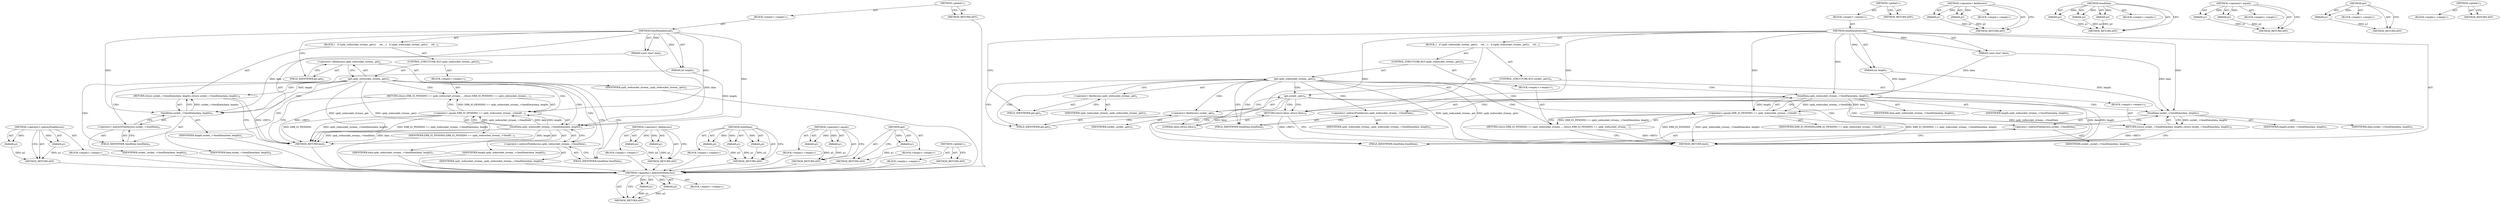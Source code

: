 digraph "&lt;global&gt;" {
vulnerable_75 [label=<(METHOD,&lt;operator&gt;.indirectFieldAccess)>];
vulnerable_76 [label=<(PARAM,p1)>];
vulnerable_77 [label=<(PARAM,p2)>];
vulnerable_78 [label=<(BLOCK,&lt;empty&gt;,&lt;empty&gt;)>];
vulnerable_79 [label=<(METHOD_RETURN,ANY)>];
vulnerable_6 [label=<(METHOD,&lt;global&gt;)<SUB>1</SUB>>];
vulnerable_7 [label=<(BLOCK,&lt;empty&gt;,&lt;empty&gt;)<SUB>1</SUB>>];
vulnerable_8 [label=<(METHOD,SendDataInternal)<SUB>1</SUB>>];
vulnerable_9 [label=<(PARAM,const char* data)<SUB>1</SUB>>];
vulnerable_10 [label=<(PARAM,int length)<SUB>1</SUB>>];
vulnerable_11 [label=<(BLOCK,{
   if (spdy_websocket_stream_.get())
     ret...,{
   if (spdy_websocket_stream_.get())
     ret...)<SUB>1</SUB>>];
vulnerable_12 [label=<(CONTROL_STRUCTURE,IF,if (spdy_websocket_stream_.get()))<SUB>2</SUB>>];
vulnerable_13 [label=<(get,spdy_websocket_stream_.get())<SUB>2</SUB>>];
vulnerable_14 [label=<(&lt;operator&gt;.fieldAccess,spdy_websocket_stream_.get)<SUB>2</SUB>>];
vulnerable_15 [label=<(IDENTIFIER,spdy_websocket_stream_,spdy_websocket_stream_.get())<SUB>2</SUB>>];
vulnerable_16 [label=<(FIELD_IDENTIFIER,get,get)<SUB>2</SUB>>];
vulnerable_17 [label=<(BLOCK,&lt;empty&gt;,&lt;empty&gt;)<SUB>3</SUB>>];
vulnerable_18 [label=<(RETURN,return ERR_IO_PENDING == spdy_websocket_stream_...,return ERR_IO_PENDING == spdy_websocket_stream_...)<SUB>3</SUB>>];
vulnerable_19 [label=<(&lt;operator&gt;.equals,ERR_IO_PENDING == spdy_websocket_stream_-&gt;SendD...)<SUB>3</SUB>>];
vulnerable_20 [label=<(IDENTIFIER,ERR_IO_PENDING,ERR_IO_PENDING == spdy_websocket_stream_-&gt;SendD...)<SUB>3</SUB>>];
vulnerable_21 [label=<(SendData,spdy_websocket_stream_-&gt;SendData(data, length))<SUB>3</SUB>>];
vulnerable_22 [label=<(&lt;operator&gt;.indirectFieldAccess,spdy_websocket_stream_-&gt;SendData)<SUB>3</SUB>>];
vulnerable_23 [label=<(IDENTIFIER,spdy_websocket_stream_,spdy_websocket_stream_-&gt;SendData(data, length))<SUB>3</SUB>>];
vulnerable_24 [label=<(FIELD_IDENTIFIER,SendData,SendData)<SUB>3</SUB>>];
vulnerable_25 [label=<(IDENTIFIER,data,spdy_websocket_stream_-&gt;SendData(data, length))<SUB>3</SUB>>];
vulnerable_26 [label=<(IDENTIFIER,length,spdy_websocket_stream_-&gt;SendData(data, length))<SUB>3</SUB>>];
vulnerable_27 [label=<(RETURN,return socket_-&gt;SendData(data, length);,return socket_-&gt;SendData(data, length);)<SUB>4</SUB>>];
vulnerable_28 [label=<(SendData,socket_-&gt;SendData(data, length))<SUB>4</SUB>>];
vulnerable_29 [label=<(&lt;operator&gt;.indirectFieldAccess,socket_-&gt;SendData)<SUB>4</SUB>>];
vulnerable_30 [label=<(IDENTIFIER,socket_,socket_-&gt;SendData(data, length))<SUB>4</SUB>>];
vulnerable_31 [label=<(FIELD_IDENTIFIER,SendData,SendData)<SUB>4</SUB>>];
vulnerable_32 [label=<(IDENTIFIER,data,socket_-&gt;SendData(data, length))<SUB>4</SUB>>];
vulnerable_33 [label=<(IDENTIFIER,length,socket_-&gt;SendData(data, length))<SUB>4</SUB>>];
vulnerable_34 [label=<(METHOD_RETURN,bool)<SUB>1</SUB>>];
vulnerable_36 [label=<(METHOD_RETURN,ANY)<SUB>1</SUB>>];
vulnerable_59 [label=<(METHOD,&lt;operator&gt;.fieldAccess)>];
vulnerable_60 [label=<(PARAM,p1)>];
vulnerable_61 [label=<(PARAM,p2)>];
vulnerable_62 [label=<(BLOCK,&lt;empty&gt;,&lt;empty&gt;)>];
vulnerable_63 [label=<(METHOD_RETURN,ANY)>];
vulnerable_69 [label=<(METHOD,SendData)>];
vulnerable_70 [label=<(PARAM,p1)>];
vulnerable_71 [label=<(PARAM,p2)>];
vulnerable_72 [label=<(PARAM,p3)>];
vulnerable_73 [label=<(BLOCK,&lt;empty&gt;,&lt;empty&gt;)>];
vulnerable_74 [label=<(METHOD_RETURN,ANY)>];
vulnerable_64 [label=<(METHOD,&lt;operator&gt;.equals)>];
vulnerable_65 [label=<(PARAM,p1)>];
vulnerable_66 [label=<(PARAM,p2)>];
vulnerable_67 [label=<(BLOCK,&lt;empty&gt;,&lt;empty&gt;)>];
vulnerable_68 [label=<(METHOD_RETURN,ANY)>];
vulnerable_55 [label=<(METHOD,get)>];
vulnerable_56 [label=<(PARAM,p1)>];
vulnerable_57 [label=<(BLOCK,&lt;empty&gt;,&lt;empty&gt;)>];
vulnerable_58 [label=<(METHOD_RETURN,ANY)>];
vulnerable_49 [label=<(METHOD,&lt;global&gt;)<SUB>1</SUB>>];
vulnerable_50 [label=<(BLOCK,&lt;empty&gt;,&lt;empty&gt;)>];
vulnerable_51 [label=<(METHOD_RETURN,ANY)>];
fixed_83 [label=<(METHOD,&lt;operator&gt;.indirectFieldAccess)>];
fixed_84 [label=<(PARAM,p1)>];
fixed_85 [label=<(PARAM,p2)>];
fixed_86 [label=<(BLOCK,&lt;empty&gt;,&lt;empty&gt;)>];
fixed_87 [label=<(METHOD_RETURN,ANY)>];
fixed_6 [label=<(METHOD,&lt;global&gt;)<SUB>1</SUB>>];
fixed_7 [label=<(BLOCK,&lt;empty&gt;,&lt;empty&gt;)<SUB>1</SUB>>];
fixed_8 [label=<(METHOD,SendDataInternal)<SUB>1</SUB>>];
fixed_9 [label=<(PARAM,const char* data)<SUB>1</SUB>>];
fixed_10 [label=<(PARAM,int length)<SUB>1</SUB>>];
fixed_11 [label=<(BLOCK,{
   if (spdy_websocket_stream_.get())
     ret...,{
   if (spdy_websocket_stream_.get())
     ret...)<SUB>1</SUB>>];
fixed_12 [label=<(CONTROL_STRUCTURE,IF,if (spdy_websocket_stream_.get()))<SUB>2</SUB>>];
fixed_13 [label=<(get,spdy_websocket_stream_.get())<SUB>2</SUB>>];
fixed_14 [label=<(&lt;operator&gt;.fieldAccess,spdy_websocket_stream_.get)<SUB>2</SUB>>];
fixed_15 [label=<(IDENTIFIER,spdy_websocket_stream_,spdy_websocket_stream_.get())<SUB>2</SUB>>];
fixed_16 [label=<(FIELD_IDENTIFIER,get,get)<SUB>2</SUB>>];
fixed_17 [label=<(BLOCK,&lt;empty&gt;,&lt;empty&gt;)<SUB>3</SUB>>];
fixed_18 [label=<(RETURN,return ERR_IO_PENDING == spdy_websocket_stream_...,return ERR_IO_PENDING == spdy_websocket_stream_...)<SUB>3</SUB>>];
fixed_19 [label=<(&lt;operator&gt;.equals,ERR_IO_PENDING == spdy_websocket_stream_-&gt;SendD...)<SUB>3</SUB>>];
fixed_20 [label=<(IDENTIFIER,ERR_IO_PENDING,ERR_IO_PENDING == spdy_websocket_stream_-&gt;SendD...)<SUB>3</SUB>>];
fixed_21 [label=<(SendData,spdy_websocket_stream_-&gt;SendData(data, length))<SUB>3</SUB>>];
fixed_22 [label=<(&lt;operator&gt;.indirectFieldAccess,spdy_websocket_stream_-&gt;SendData)<SUB>3</SUB>>];
fixed_23 [label=<(IDENTIFIER,spdy_websocket_stream_,spdy_websocket_stream_-&gt;SendData(data, length))<SUB>3</SUB>>];
fixed_24 [label=<(FIELD_IDENTIFIER,SendData,SendData)<SUB>3</SUB>>];
fixed_25 [label=<(IDENTIFIER,data,spdy_websocket_stream_-&gt;SendData(data, length))<SUB>3</SUB>>];
fixed_26 [label=<(IDENTIFIER,length,spdy_websocket_stream_-&gt;SendData(data, length))<SUB>3</SUB>>];
fixed_27 [label=<(CONTROL_STRUCTURE,IF,if (socket_.get()))<SUB>4</SUB>>];
fixed_28 [label=<(get,socket_.get())<SUB>4</SUB>>];
fixed_29 [label=<(&lt;operator&gt;.fieldAccess,socket_.get)<SUB>4</SUB>>];
fixed_30 [label=<(IDENTIFIER,socket_,socket_.get())<SUB>4</SUB>>];
fixed_31 [label=<(FIELD_IDENTIFIER,get,get)<SUB>4</SUB>>];
fixed_32 [label=<(BLOCK,&lt;empty&gt;,&lt;empty&gt;)<SUB>5</SUB>>];
fixed_33 [label=<(RETURN,return socket_-&gt;SendData(data, length);,return socket_-&gt;SendData(data, length);)<SUB>5</SUB>>];
fixed_34 [label=<(SendData,socket_-&gt;SendData(data, length))<SUB>5</SUB>>];
fixed_35 [label=<(&lt;operator&gt;.indirectFieldAccess,socket_-&gt;SendData)<SUB>5</SUB>>];
fixed_36 [label=<(IDENTIFIER,socket_,socket_-&gt;SendData(data, length))<SUB>5</SUB>>];
fixed_37 [label=<(FIELD_IDENTIFIER,SendData,SendData)<SUB>5</SUB>>];
fixed_38 [label=<(IDENTIFIER,data,socket_-&gt;SendData(data, length))<SUB>5</SUB>>];
fixed_39 [label=<(IDENTIFIER,length,socket_-&gt;SendData(data, length))<SUB>5</SUB>>];
fixed_40 [label=<(RETURN,return false;,return false;)<SUB>6</SUB>>];
fixed_41 [label=<(LITERAL,false,return false;)<SUB>6</SUB>>];
fixed_42 [label=<(METHOD_RETURN,bool)<SUB>1</SUB>>];
fixed_44 [label=<(METHOD_RETURN,ANY)<SUB>1</SUB>>];
fixed_67 [label=<(METHOD,&lt;operator&gt;.fieldAccess)>];
fixed_68 [label=<(PARAM,p1)>];
fixed_69 [label=<(PARAM,p2)>];
fixed_70 [label=<(BLOCK,&lt;empty&gt;,&lt;empty&gt;)>];
fixed_71 [label=<(METHOD_RETURN,ANY)>];
fixed_77 [label=<(METHOD,SendData)>];
fixed_78 [label=<(PARAM,p1)>];
fixed_79 [label=<(PARAM,p2)>];
fixed_80 [label=<(PARAM,p3)>];
fixed_81 [label=<(BLOCK,&lt;empty&gt;,&lt;empty&gt;)>];
fixed_82 [label=<(METHOD_RETURN,ANY)>];
fixed_72 [label=<(METHOD,&lt;operator&gt;.equals)>];
fixed_73 [label=<(PARAM,p1)>];
fixed_74 [label=<(PARAM,p2)>];
fixed_75 [label=<(BLOCK,&lt;empty&gt;,&lt;empty&gt;)>];
fixed_76 [label=<(METHOD_RETURN,ANY)>];
fixed_63 [label=<(METHOD,get)>];
fixed_64 [label=<(PARAM,p1)>];
fixed_65 [label=<(BLOCK,&lt;empty&gt;,&lt;empty&gt;)>];
fixed_66 [label=<(METHOD_RETURN,ANY)>];
fixed_57 [label=<(METHOD,&lt;global&gt;)<SUB>1</SUB>>];
fixed_58 [label=<(BLOCK,&lt;empty&gt;,&lt;empty&gt;)>];
fixed_59 [label=<(METHOD_RETURN,ANY)>];
vulnerable_75 -> vulnerable_76  [key=0, label="AST: "];
vulnerable_75 -> vulnerable_76  [key=1, label="DDG: "];
vulnerable_75 -> vulnerable_78  [key=0, label="AST: "];
vulnerable_75 -> vulnerable_77  [key=0, label="AST: "];
vulnerable_75 -> vulnerable_77  [key=1, label="DDG: "];
vulnerable_75 -> vulnerable_79  [key=0, label="AST: "];
vulnerable_75 -> vulnerable_79  [key=1, label="CFG: "];
vulnerable_76 -> vulnerable_79  [key=0, label="DDG: p1"];
vulnerable_77 -> vulnerable_79  [key=0, label="DDG: p2"];
vulnerable_78 -> fixed_83  [key=0];
vulnerable_79 -> fixed_83  [key=0];
vulnerable_6 -> vulnerable_7  [key=0, label="AST: "];
vulnerable_6 -> vulnerable_36  [key=0, label="AST: "];
vulnerable_6 -> vulnerable_36  [key=1, label="CFG: "];
vulnerable_7 -> vulnerable_8  [key=0, label="AST: "];
vulnerable_8 -> vulnerable_9  [key=0, label="AST: "];
vulnerable_8 -> vulnerable_9  [key=1, label="DDG: "];
vulnerable_8 -> vulnerable_10  [key=0, label="AST: "];
vulnerable_8 -> vulnerable_10  [key=1, label="DDG: "];
vulnerable_8 -> vulnerable_11  [key=0, label="AST: "];
vulnerable_8 -> vulnerable_34  [key=0, label="AST: "];
vulnerable_8 -> vulnerable_16  [key=0, label="CFG: "];
vulnerable_8 -> vulnerable_28  [key=0, label="DDG: "];
vulnerable_8 -> vulnerable_19  [key=0, label="DDG: "];
vulnerable_8 -> vulnerable_21  [key=0, label="DDG: "];
vulnerable_9 -> vulnerable_28  [key=0, label="DDG: data"];
vulnerable_9 -> vulnerable_21  [key=0, label="DDG: data"];
vulnerable_10 -> vulnerable_28  [key=0, label="DDG: length"];
vulnerable_10 -> vulnerable_21  [key=0, label="DDG: length"];
vulnerable_11 -> vulnerable_12  [key=0, label="AST: "];
vulnerable_11 -> vulnerable_27  [key=0, label="AST: "];
vulnerable_12 -> vulnerable_13  [key=0, label="AST: "];
vulnerable_12 -> vulnerable_17  [key=0, label="AST: "];
vulnerable_13 -> vulnerable_14  [key=0, label="AST: "];
vulnerable_13 -> vulnerable_24  [key=0, label="CFG: "];
vulnerable_13 -> vulnerable_24  [key=1, label="CDG: "];
vulnerable_13 -> vulnerable_31  [key=0, label="CFG: "];
vulnerable_13 -> vulnerable_31  [key=1, label="CDG: "];
vulnerable_13 -> vulnerable_34  [key=0, label="DDG: spdy_websocket_stream_.get"];
vulnerable_13 -> vulnerable_34  [key=1, label="DDG: spdy_websocket_stream_.get()"];
vulnerable_13 -> vulnerable_29  [key=0, label="CDG: "];
vulnerable_13 -> vulnerable_21  [key=0, label="CDG: "];
vulnerable_13 -> vulnerable_18  [key=0, label="CDG: "];
vulnerable_13 -> vulnerable_19  [key=0, label="CDG: "];
vulnerable_13 -> vulnerable_28  [key=0, label="CDG: "];
vulnerable_13 -> vulnerable_22  [key=0, label="CDG: "];
vulnerable_13 -> vulnerable_27  [key=0, label="CDG: "];
vulnerable_14 -> vulnerable_15  [key=0, label="AST: "];
vulnerable_14 -> vulnerable_16  [key=0, label="AST: "];
vulnerable_14 -> vulnerable_13  [key=0, label="CFG: "];
vulnerable_15 -> fixed_83  [key=0];
vulnerable_16 -> vulnerable_14  [key=0, label="CFG: "];
vulnerable_17 -> vulnerable_18  [key=0, label="AST: "];
vulnerable_18 -> vulnerable_19  [key=0, label="AST: "];
vulnerable_18 -> vulnerable_34  [key=0, label="CFG: "];
vulnerable_18 -> vulnerable_34  [key=1, label="DDG: &lt;RET&gt;"];
vulnerable_19 -> vulnerable_20  [key=0, label="AST: "];
vulnerable_19 -> vulnerable_21  [key=0, label="AST: "];
vulnerable_19 -> vulnerable_18  [key=0, label="CFG: "];
vulnerable_19 -> vulnerable_18  [key=1, label="DDG: ERR_IO_PENDING == spdy_websocket_stream_-&gt;SendData(data, length)"];
vulnerable_19 -> vulnerable_34  [key=0, label="DDG: ERR_IO_PENDING"];
vulnerable_19 -> vulnerable_34  [key=1, label="DDG: spdy_websocket_stream_-&gt;SendData(data, length)"];
vulnerable_19 -> vulnerable_34  [key=2, label="DDG: ERR_IO_PENDING == spdy_websocket_stream_-&gt;SendData(data, length)"];
vulnerable_20 -> fixed_83  [key=0];
vulnerable_21 -> vulnerable_22  [key=0, label="AST: "];
vulnerable_21 -> vulnerable_25  [key=0, label="AST: "];
vulnerable_21 -> vulnerable_26  [key=0, label="AST: "];
vulnerable_21 -> vulnerable_19  [key=0, label="CFG: "];
vulnerable_21 -> vulnerable_19  [key=1, label="DDG: spdy_websocket_stream_-&gt;SendData"];
vulnerable_21 -> vulnerable_19  [key=2, label="DDG: data"];
vulnerable_21 -> vulnerable_19  [key=3, label="DDG: length"];
vulnerable_21 -> vulnerable_34  [key=0, label="DDG: spdy_websocket_stream_-&gt;SendData"];
vulnerable_21 -> vulnerable_34  [key=1, label="DDG: data"];
vulnerable_21 -> vulnerable_34  [key=2, label="DDG: length"];
vulnerable_22 -> vulnerable_23  [key=0, label="AST: "];
vulnerable_22 -> vulnerable_24  [key=0, label="AST: "];
vulnerable_22 -> vulnerable_21  [key=0, label="CFG: "];
vulnerable_23 -> fixed_83  [key=0];
vulnerable_24 -> vulnerable_22  [key=0, label="CFG: "];
vulnerable_25 -> fixed_83  [key=0];
vulnerable_26 -> fixed_83  [key=0];
vulnerable_27 -> vulnerable_28  [key=0, label="AST: "];
vulnerable_27 -> vulnerable_34  [key=0, label="CFG: "];
vulnerable_27 -> vulnerable_34  [key=1, label="DDG: &lt;RET&gt;"];
vulnerable_28 -> vulnerable_29  [key=0, label="AST: "];
vulnerable_28 -> vulnerable_32  [key=0, label="AST: "];
vulnerable_28 -> vulnerable_33  [key=0, label="AST: "];
vulnerable_28 -> vulnerable_27  [key=0, label="CFG: "];
vulnerable_28 -> vulnerable_27  [key=1, label="DDG: socket_-&gt;SendData(data, length)"];
vulnerable_29 -> vulnerable_30  [key=0, label="AST: "];
vulnerable_29 -> vulnerable_31  [key=0, label="AST: "];
vulnerable_29 -> vulnerable_28  [key=0, label="CFG: "];
vulnerable_30 -> fixed_83  [key=0];
vulnerable_31 -> vulnerable_29  [key=0, label="CFG: "];
vulnerable_32 -> fixed_83  [key=0];
vulnerable_33 -> fixed_83  [key=0];
vulnerable_34 -> fixed_83  [key=0];
vulnerable_36 -> fixed_83  [key=0];
vulnerable_59 -> vulnerable_60  [key=0, label="AST: "];
vulnerable_59 -> vulnerable_60  [key=1, label="DDG: "];
vulnerable_59 -> vulnerable_62  [key=0, label="AST: "];
vulnerable_59 -> vulnerable_61  [key=0, label="AST: "];
vulnerable_59 -> vulnerable_61  [key=1, label="DDG: "];
vulnerable_59 -> vulnerable_63  [key=0, label="AST: "];
vulnerable_59 -> vulnerable_63  [key=1, label="CFG: "];
vulnerable_60 -> vulnerable_63  [key=0, label="DDG: p1"];
vulnerable_61 -> vulnerable_63  [key=0, label="DDG: p2"];
vulnerable_62 -> fixed_83  [key=0];
vulnerable_63 -> fixed_83  [key=0];
vulnerable_69 -> vulnerable_70  [key=0, label="AST: "];
vulnerable_69 -> vulnerable_70  [key=1, label="DDG: "];
vulnerable_69 -> vulnerable_73  [key=0, label="AST: "];
vulnerable_69 -> vulnerable_71  [key=0, label="AST: "];
vulnerable_69 -> vulnerable_71  [key=1, label="DDG: "];
vulnerable_69 -> vulnerable_74  [key=0, label="AST: "];
vulnerable_69 -> vulnerable_74  [key=1, label="CFG: "];
vulnerable_69 -> vulnerable_72  [key=0, label="AST: "];
vulnerable_69 -> vulnerable_72  [key=1, label="DDG: "];
vulnerable_70 -> vulnerable_74  [key=0, label="DDG: p1"];
vulnerable_71 -> vulnerable_74  [key=0, label="DDG: p2"];
vulnerable_72 -> vulnerable_74  [key=0, label="DDG: p3"];
vulnerable_73 -> fixed_83  [key=0];
vulnerable_74 -> fixed_83  [key=0];
vulnerable_64 -> vulnerable_65  [key=0, label="AST: "];
vulnerable_64 -> vulnerable_65  [key=1, label="DDG: "];
vulnerable_64 -> vulnerable_67  [key=0, label="AST: "];
vulnerable_64 -> vulnerable_66  [key=0, label="AST: "];
vulnerable_64 -> vulnerable_66  [key=1, label="DDG: "];
vulnerable_64 -> vulnerable_68  [key=0, label="AST: "];
vulnerable_64 -> vulnerable_68  [key=1, label="CFG: "];
vulnerable_65 -> vulnerable_68  [key=0, label="DDG: p1"];
vulnerable_66 -> vulnerable_68  [key=0, label="DDG: p2"];
vulnerable_67 -> fixed_83  [key=0];
vulnerable_68 -> fixed_83  [key=0];
vulnerable_55 -> vulnerable_56  [key=0, label="AST: "];
vulnerable_55 -> vulnerable_56  [key=1, label="DDG: "];
vulnerable_55 -> vulnerable_57  [key=0, label="AST: "];
vulnerable_55 -> vulnerable_58  [key=0, label="AST: "];
vulnerable_55 -> vulnerable_58  [key=1, label="CFG: "];
vulnerable_56 -> vulnerable_58  [key=0, label="DDG: p1"];
vulnerable_57 -> fixed_83  [key=0];
vulnerable_58 -> fixed_83  [key=0];
vulnerable_49 -> vulnerable_50  [key=0, label="AST: "];
vulnerable_49 -> vulnerable_51  [key=0, label="AST: "];
vulnerable_49 -> vulnerable_51  [key=1, label="CFG: "];
vulnerable_50 -> fixed_83  [key=0];
vulnerable_51 -> fixed_83  [key=0];
fixed_83 -> fixed_84  [key=0, label="AST: "];
fixed_83 -> fixed_84  [key=1, label="DDG: "];
fixed_83 -> fixed_86  [key=0, label="AST: "];
fixed_83 -> fixed_85  [key=0, label="AST: "];
fixed_83 -> fixed_85  [key=1, label="DDG: "];
fixed_83 -> fixed_87  [key=0, label="AST: "];
fixed_83 -> fixed_87  [key=1, label="CFG: "];
fixed_84 -> fixed_87  [key=0, label="DDG: p1"];
fixed_85 -> fixed_87  [key=0, label="DDG: p2"];
fixed_6 -> fixed_7  [key=0, label="AST: "];
fixed_6 -> fixed_44  [key=0, label="AST: "];
fixed_6 -> fixed_44  [key=1, label="CFG: "];
fixed_7 -> fixed_8  [key=0, label="AST: "];
fixed_8 -> fixed_9  [key=0, label="AST: "];
fixed_8 -> fixed_9  [key=1, label="DDG: "];
fixed_8 -> fixed_10  [key=0, label="AST: "];
fixed_8 -> fixed_10  [key=1, label="DDG: "];
fixed_8 -> fixed_11  [key=0, label="AST: "];
fixed_8 -> fixed_42  [key=0, label="AST: "];
fixed_8 -> fixed_16  [key=0, label="CFG: "];
fixed_8 -> fixed_40  [key=0, label="DDG: "];
fixed_8 -> fixed_41  [key=0, label="DDG: "];
fixed_8 -> fixed_19  [key=0, label="DDG: "];
fixed_8 -> fixed_34  [key=0, label="DDG: "];
fixed_8 -> fixed_21  [key=0, label="DDG: "];
fixed_9 -> fixed_34  [key=0, label="DDG: data"];
fixed_9 -> fixed_21  [key=0, label="DDG: data"];
fixed_10 -> fixed_34  [key=0, label="DDG: length"];
fixed_10 -> fixed_21  [key=0, label="DDG: length"];
fixed_11 -> fixed_12  [key=0, label="AST: "];
fixed_11 -> fixed_27  [key=0, label="AST: "];
fixed_11 -> fixed_40  [key=0, label="AST: "];
fixed_12 -> fixed_13  [key=0, label="AST: "];
fixed_12 -> fixed_17  [key=0, label="AST: "];
fixed_13 -> fixed_14  [key=0, label="AST: "];
fixed_13 -> fixed_24  [key=0, label="CFG: "];
fixed_13 -> fixed_24  [key=1, label="CDG: "];
fixed_13 -> fixed_31  [key=0, label="CFG: "];
fixed_13 -> fixed_31  [key=1, label="CDG: "];
fixed_13 -> fixed_42  [key=0, label="DDG: spdy_websocket_stream_.get"];
fixed_13 -> fixed_42  [key=1, label="DDG: spdy_websocket_stream_.get()"];
fixed_13 -> fixed_29  [key=0, label="CDG: "];
fixed_13 -> fixed_21  [key=0, label="CDG: "];
fixed_13 -> fixed_18  [key=0, label="CDG: "];
fixed_13 -> fixed_19  [key=0, label="CDG: "];
fixed_13 -> fixed_28  [key=0, label="CDG: "];
fixed_13 -> fixed_22  [key=0, label="CDG: "];
fixed_14 -> fixed_15  [key=0, label="AST: "];
fixed_14 -> fixed_16  [key=0, label="AST: "];
fixed_14 -> fixed_13  [key=0, label="CFG: "];
fixed_16 -> fixed_14  [key=0, label="CFG: "];
fixed_17 -> fixed_18  [key=0, label="AST: "];
fixed_18 -> fixed_19  [key=0, label="AST: "];
fixed_18 -> fixed_42  [key=0, label="CFG: "];
fixed_18 -> fixed_42  [key=1, label="DDG: &lt;RET&gt;"];
fixed_19 -> fixed_20  [key=0, label="AST: "];
fixed_19 -> fixed_21  [key=0, label="AST: "];
fixed_19 -> fixed_18  [key=0, label="CFG: "];
fixed_19 -> fixed_18  [key=1, label="DDG: ERR_IO_PENDING == spdy_websocket_stream_-&gt;SendData(data, length)"];
fixed_19 -> fixed_42  [key=0, label="DDG: ERR_IO_PENDING"];
fixed_19 -> fixed_42  [key=1, label="DDG: spdy_websocket_stream_-&gt;SendData(data, length)"];
fixed_19 -> fixed_42  [key=2, label="DDG: ERR_IO_PENDING == spdy_websocket_stream_-&gt;SendData(data, length)"];
fixed_21 -> fixed_22  [key=0, label="AST: "];
fixed_21 -> fixed_25  [key=0, label="AST: "];
fixed_21 -> fixed_26  [key=0, label="AST: "];
fixed_21 -> fixed_19  [key=0, label="CFG: "];
fixed_21 -> fixed_19  [key=1, label="DDG: spdy_websocket_stream_-&gt;SendData"];
fixed_21 -> fixed_19  [key=2, label="DDG: data"];
fixed_21 -> fixed_19  [key=3, label="DDG: length"];
fixed_21 -> fixed_42  [key=0, label="DDG: spdy_websocket_stream_-&gt;SendData"];
fixed_21 -> fixed_42  [key=1, label="DDG: data"];
fixed_21 -> fixed_42  [key=2, label="DDG: length"];
fixed_22 -> fixed_23  [key=0, label="AST: "];
fixed_22 -> fixed_24  [key=0, label="AST: "];
fixed_22 -> fixed_21  [key=0, label="CFG: "];
fixed_24 -> fixed_22  [key=0, label="CFG: "];
fixed_27 -> fixed_28  [key=0, label="AST: "];
fixed_27 -> fixed_32  [key=0, label="AST: "];
fixed_28 -> fixed_29  [key=0, label="AST: "];
fixed_28 -> fixed_37  [key=0, label="CFG: "];
fixed_28 -> fixed_37  [key=1, label="CDG: "];
fixed_28 -> fixed_40  [key=0, label="CFG: "];
fixed_28 -> fixed_40  [key=1, label="CDG: "];
fixed_28 -> fixed_34  [key=0, label="CDG: "];
fixed_28 -> fixed_33  [key=0, label="CDG: "];
fixed_28 -> fixed_35  [key=0, label="CDG: "];
fixed_29 -> fixed_30  [key=0, label="AST: "];
fixed_29 -> fixed_31  [key=0, label="AST: "];
fixed_29 -> fixed_28  [key=0, label="CFG: "];
fixed_31 -> fixed_29  [key=0, label="CFG: "];
fixed_32 -> fixed_33  [key=0, label="AST: "];
fixed_33 -> fixed_34  [key=0, label="AST: "];
fixed_33 -> fixed_42  [key=0, label="CFG: "];
fixed_33 -> fixed_42  [key=1, label="DDG: &lt;RET&gt;"];
fixed_34 -> fixed_35  [key=0, label="AST: "];
fixed_34 -> fixed_38  [key=0, label="AST: "];
fixed_34 -> fixed_39  [key=0, label="AST: "];
fixed_34 -> fixed_33  [key=0, label="CFG: "];
fixed_34 -> fixed_33  [key=1, label="DDG: socket_-&gt;SendData(data, length)"];
fixed_35 -> fixed_36  [key=0, label="AST: "];
fixed_35 -> fixed_37  [key=0, label="AST: "];
fixed_35 -> fixed_34  [key=0, label="CFG: "];
fixed_37 -> fixed_35  [key=0, label="CFG: "];
fixed_40 -> fixed_41  [key=0, label="AST: "];
fixed_40 -> fixed_42  [key=0, label="CFG: "];
fixed_40 -> fixed_42  [key=1, label="DDG: &lt;RET&gt;"];
fixed_41 -> fixed_40  [key=0, label="DDG: false"];
fixed_67 -> fixed_68  [key=0, label="AST: "];
fixed_67 -> fixed_68  [key=1, label="DDG: "];
fixed_67 -> fixed_70  [key=0, label="AST: "];
fixed_67 -> fixed_69  [key=0, label="AST: "];
fixed_67 -> fixed_69  [key=1, label="DDG: "];
fixed_67 -> fixed_71  [key=0, label="AST: "];
fixed_67 -> fixed_71  [key=1, label="CFG: "];
fixed_68 -> fixed_71  [key=0, label="DDG: p1"];
fixed_69 -> fixed_71  [key=0, label="DDG: p2"];
fixed_77 -> fixed_78  [key=0, label="AST: "];
fixed_77 -> fixed_78  [key=1, label="DDG: "];
fixed_77 -> fixed_81  [key=0, label="AST: "];
fixed_77 -> fixed_79  [key=0, label="AST: "];
fixed_77 -> fixed_79  [key=1, label="DDG: "];
fixed_77 -> fixed_82  [key=0, label="AST: "];
fixed_77 -> fixed_82  [key=1, label="CFG: "];
fixed_77 -> fixed_80  [key=0, label="AST: "];
fixed_77 -> fixed_80  [key=1, label="DDG: "];
fixed_78 -> fixed_82  [key=0, label="DDG: p1"];
fixed_79 -> fixed_82  [key=0, label="DDG: p2"];
fixed_80 -> fixed_82  [key=0, label="DDG: p3"];
fixed_72 -> fixed_73  [key=0, label="AST: "];
fixed_72 -> fixed_73  [key=1, label="DDG: "];
fixed_72 -> fixed_75  [key=0, label="AST: "];
fixed_72 -> fixed_74  [key=0, label="AST: "];
fixed_72 -> fixed_74  [key=1, label="DDG: "];
fixed_72 -> fixed_76  [key=0, label="AST: "];
fixed_72 -> fixed_76  [key=1, label="CFG: "];
fixed_73 -> fixed_76  [key=0, label="DDG: p1"];
fixed_74 -> fixed_76  [key=0, label="DDG: p2"];
fixed_63 -> fixed_64  [key=0, label="AST: "];
fixed_63 -> fixed_64  [key=1, label="DDG: "];
fixed_63 -> fixed_65  [key=0, label="AST: "];
fixed_63 -> fixed_66  [key=0, label="AST: "];
fixed_63 -> fixed_66  [key=1, label="CFG: "];
fixed_64 -> fixed_66  [key=0, label="DDG: p1"];
fixed_57 -> fixed_58  [key=0, label="AST: "];
fixed_57 -> fixed_59  [key=0, label="AST: "];
fixed_57 -> fixed_59  [key=1, label="CFG: "];
}
